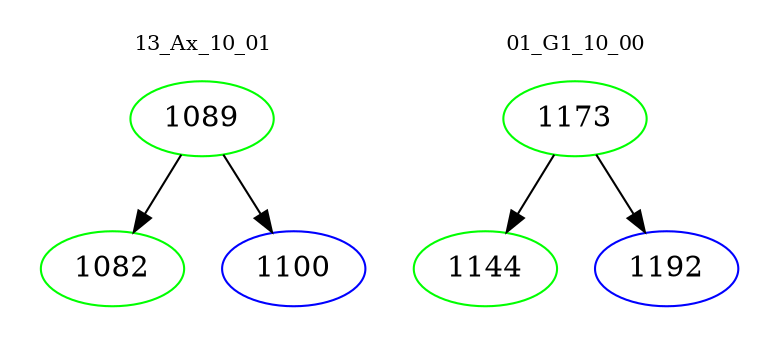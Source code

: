 digraph{
subgraph cluster_0 {
color = white
label = "13_Ax_10_01";
fontsize=10;
T0_1089 [label="1089", color="green"]
T0_1089 -> T0_1082 [color="black"]
T0_1082 [label="1082", color="green"]
T0_1089 -> T0_1100 [color="black"]
T0_1100 [label="1100", color="blue"]
}
subgraph cluster_1 {
color = white
label = "01_G1_10_00";
fontsize=10;
T1_1173 [label="1173", color="green"]
T1_1173 -> T1_1144 [color="black"]
T1_1144 [label="1144", color="green"]
T1_1173 -> T1_1192 [color="black"]
T1_1192 [label="1192", color="blue"]
}
}

